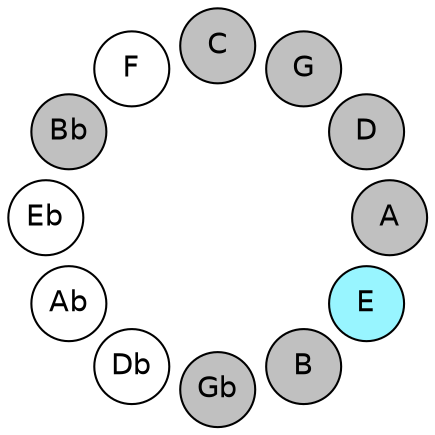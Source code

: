 
graph {

layout = circo;
mindist = .1

node [shape = circle, fontname = Helvetica, margin = 0, style = filled]
edge [style=invis]

subgraph 1 {
	E -- B -- Gb -- Db -- Ab -- Eb -- Bb -- F -- C -- G -- D -- A -- E
}

E [fillcolor = cadetblue1];
B [fillcolor = gray];
Gb [fillcolor = gray];
Db [fillcolor = white];
Ab [fillcolor = white];
Eb [fillcolor = white];
Bb [fillcolor = gray];
F [fillcolor = white];
C [fillcolor = gray];
G [fillcolor = gray];
D [fillcolor = gray];
A [fillcolor = gray];
}
